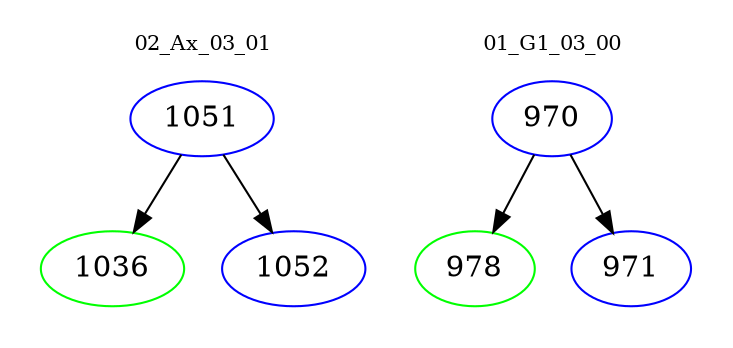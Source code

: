 digraph{
subgraph cluster_0 {
color = white
label = "02_Ax_03_01";
fontsize=10;
T0_1051 [label="1051", color="blue"]
T0_1051 -> T0_1036 [color="black"]
T0_1036 [label="1036", color="green"]
T0_1051 -> T0_1052 [color="black"]
T0_1052 [label="1052", color="blue"]
}
subgraph cluster_1 {
color = white
label = "01_G1_03_00";
fontsize=10;
T1_970 [label="970", color="blue"]
T1_970 -> T1_978 [color="black"]
T1_978 [label="978", color="green"]
T1_970 -> T1_971 [color="black"]
T1_971 [label="971", color="blue"]
}
}
